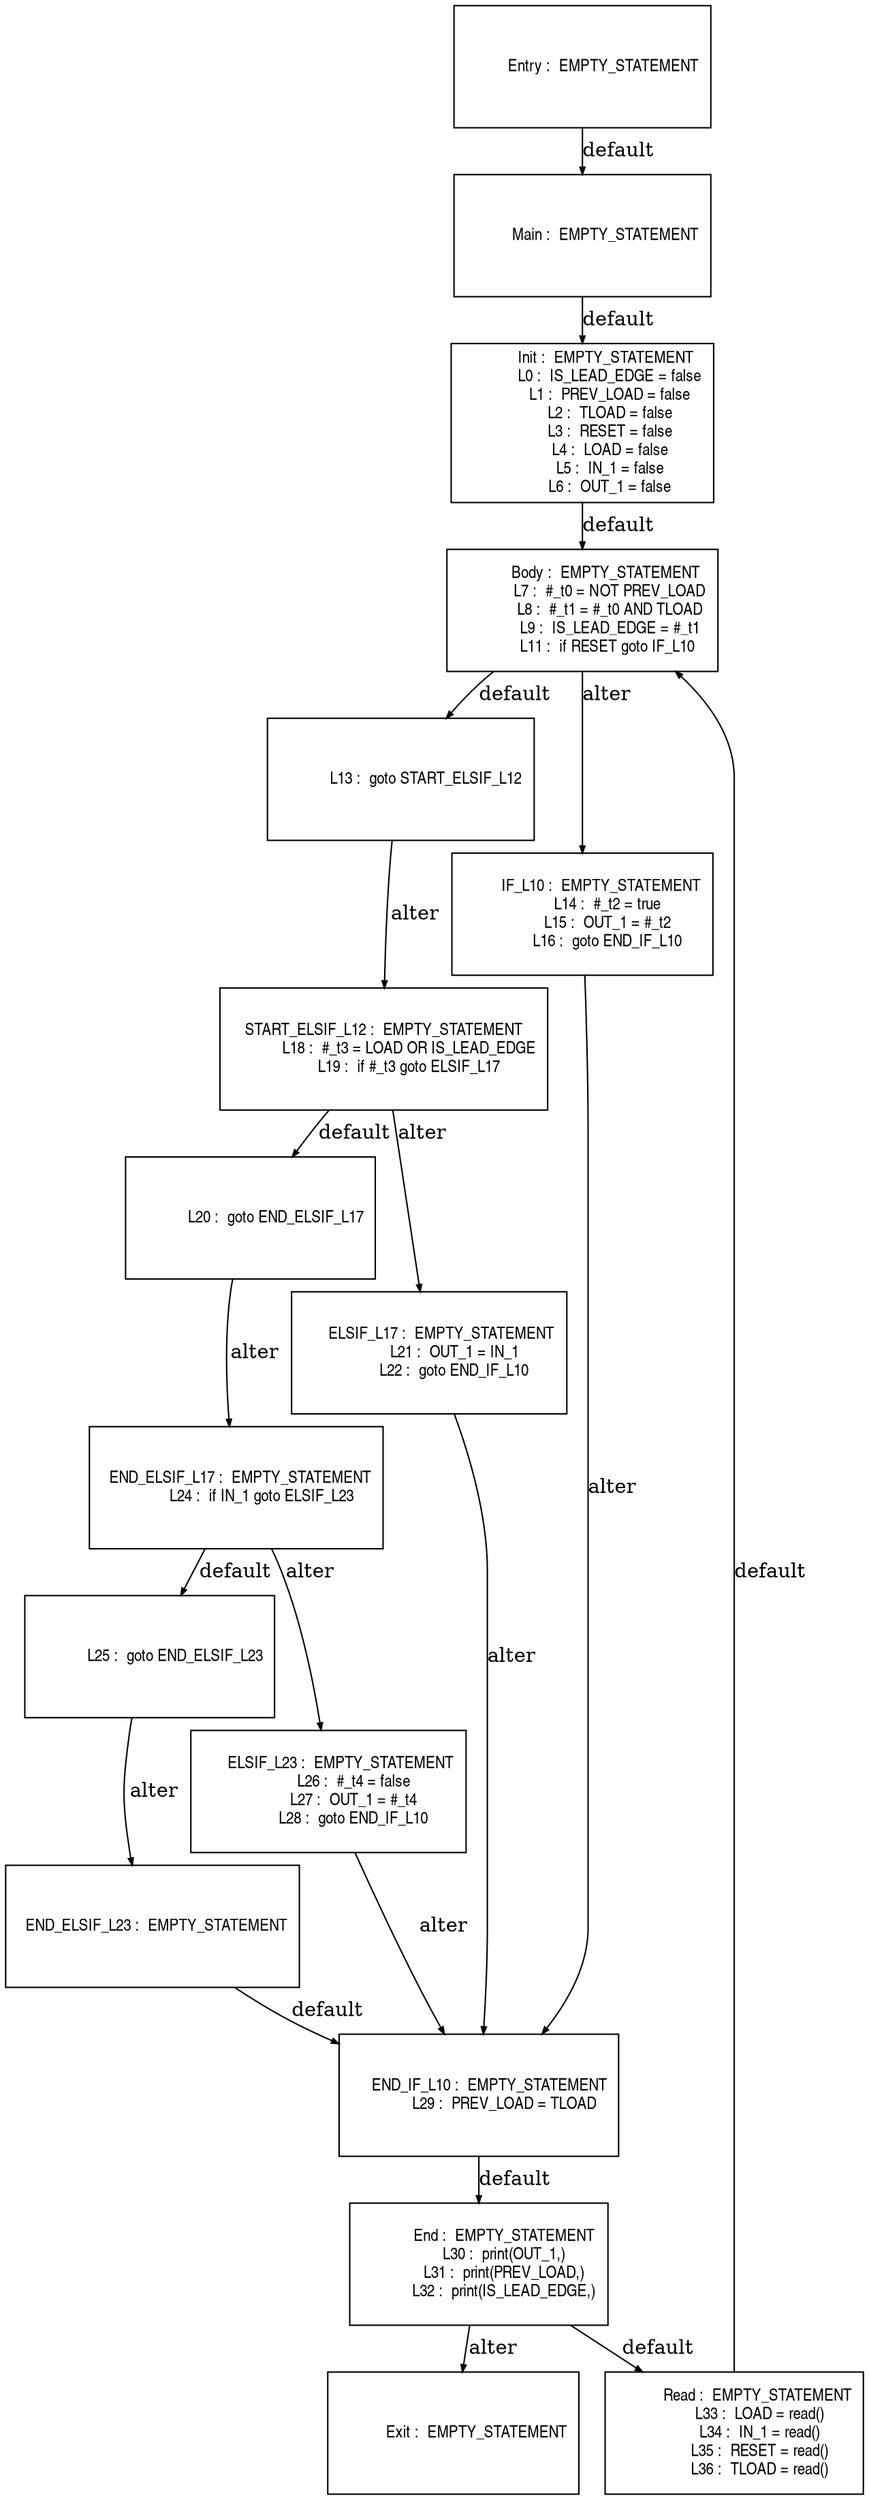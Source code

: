 digraph G {
  ranksep=.25;
  edge [arrowsize=.5]
  node [shape=rectangle, fontname="ArialNarrow",
        fontsize=12,  height=1.2];
  "           Main :  EMPTY_STATEMENT
"; "           Init :  EMPTY_STATEMENT
             L0 :  IS_LEAD_EDGE = false
             L1 :  PREV_LOAD = false
             L2 :  TLOAD = false
             L3 :  RESET = false
             L4 :  LOAD = false
             L5 :  IN_1 = false
             L6 :  OUT_1 = false
"; "           Body :  EMPTY_STATEMENT
             L7 :  #_t0 = NOT PREV_LOAD
             L8 :  #_t1 = #_t0 AND TLOAD
             L9 :  IS_LEAD_EDGE = #_t1
            L11 :  if RESET goto IF_L10
"; "            L13 :  goto START_ELSIF_L12
"; "         IF_L10 :  EMPTY_STATEMENT
            L14 :  #_t2 = true
            L15 :  OUT_1 = #_t2
            L16 :  goto END_IF_L10
"; "START_ELSIF_L12 :  EMPTY_STATEMENT
            L18 :  #_t3 = LOAD OR IS_LEAD_EDGE
            L19 :  if #_t3 goto ELSIF_L17
"; "            L20 :  goto END_ELSIF_L17
"; "      ELSIF_L17 :  EMPTY_STATEMENT
            L21 :  OUT_1 = IN_1
            L22 :  goto END_IF_L10
"; "  END_ELSIF_L17 :  EMPTY_STATEMENT
            L24 :  if IN_1 goto ELSIF_L23
"; "            L25 :  goto END_ELSIF_L23
"; "      ELSIF_L23 :  EMPTY_STATEMENT
            L26 :  #_t4 = false
            L27 :  OUT_1 = #_t4
            L28 :  goto END_IF_L10
"; "  END_ELSIF_L23 :  EMPTY_STATEMENT
"; "     END_IF_L10 :  EMPTY_STATEMENT
            L29 :  PREV_LOAD = TLOAD
"; "          Entry :  EMPTY_STATEMENT
"; "            End :  EMPTY_STATEMENT
            L30 :  print(OUT_1,)
            L31 :  print(PREV_LOAD,)
            L32 :  print(IS_LEAD_EDGE,)
"; "           Exit :  EMPTY_STATEMENT
"; "           Read :  EMPTY_STATEMENT
            L33 :  LOAD = read()
            L34 :  IN_1 = read()
            L35 :  RESET = read()
            L36 :  TLOAD = read()
"; 
  "           Main :  EMPTY_STATEMENT
" -> "           Init :  EMPTY_STATEMENT
             L0 :  IS_LEAD_EDGE = false
             L1 :  PREV_LOAD = false
             L2 :  TLOAD = false
             L3 :  RESET = false
             L4 :  LOAD = false
             L5 :  IN_1 = false
             L6 :  OUT_1 = false
"  [label="default"];
  "           Init :  EMPTY_STATEMENT
             L0 :  IS_LEAD_EDGE = false
             L1 :  PREV_LOAD = false
             L2 :  TLOAD = false
             L3 :  RESET = false
             L4 :  LOAD = false
             L5 :  IN_1 = false
             L6 :  OUT_1 = false
" -> "           Body :  EMPTY_STATEMENT
             L7 :  #_t0 = NOT PREV_LOAD
             L8 :  #_t1 = #_t0 AND TLOAD
             L9 :  IS_LEAD_EDGE = #_t1
            L11 :  if RESET goto IF_L10
"  [label="default"];
  "           Body :  EMPTY_STATEMENT
             L7 :  #_t0 = NOT PREV_LOAD
             L8 :  #_t1 = #_t0 AND TLOAD
             L9 :  IS_LEAD_EDGE = #_t1
            L11 :  if RESET goto IF_L10
" -> "            L13 :  goto START_ELSIF_L12
"  [label="default"];
  "           Body :  EMPTY_STATEMENT
             L7 :  #_t0 = NOT PREV_LOAD
             L8 :  #_t1 = #_t0 AND TLOAD
             L9 :  IS_LEAD_EDGE = #_t1
            L11 :  if RESET goto IF_L10
" -> "         IF_L10 :  EMPTY_STATEMENT
            L14 :  #_t2 = true
            L15 :  OUT_1 = #_t2
            L16 :  goto END_IF_L10
"  [label="alter"];
  "            L13 :  goto START_ELSIF_L12
" -> "START_ELSIF_L12 :  EMPTY_STATEMENT
            L18 :  #_t3 = LOAD OR IS_LEAD_EDGE
            L19 :  if #_t3 goto ELSIF_L17
"  [label="alter"];
  "         IF_L10 :  EMPTY_STATEMENT
            L14 :  #_t2 = true
            L15 :  OUT_1 = #_t2
            L16 :  goto END_IF_L10
" -> "     END_IF_L10 :  EMPTY_STATEMENT
            L29 :  PREV_LOAD = TLOAD
"  [label="alter"];
  "START_ELSIF_L12 :  EMPTY_STATEMENT
            L18 :  #_t3 = LOAD OR IS_LEAD_EDGE
            L19 :  if #_t3 goto ELSIF_L17
" -> "            L20 :  goto END_ELSIF_L17
"  [label="default"];
  "START_ELSIF_L12 :  EMPTY_STATEMENT
            L18 :  #_t3 = LOAD OR IS_LEAD_EDGE
            L19 :  if #_t3 goto ELSIF_L17
" -> "      ELSIF_L17 :  EMPTY_STATEMENT
            L21 :  OUT_1 = IN_1
            L22 :  goto END_IF_L10
"  [label="alter"];
  "            L20 :  goto END_ELSIF_L17
" -> "  END_ELSIF_L17 :  EMPTY_STATEMENT
            L24 :  if IN_1 goto ELSIF_L23
"  [label="alter"];
  "      ELSIF_L17 :  EMPTY_STATEMENT
            L21 :  OUT_1 = IN_1
            L22 :  goto END_IF_L10
" -> "     END_IF_L10 :  EMPTY_STATEMENT
            L29 :  PREV_LOAD = TLOAD
"  [label="alter"];
  "  END_ELSIF_L17 :  EMPTY_STATEMENT
            L24 :  if IN_1 goto ELSIF_L23
" -> "            L25 :  goto END_ELSIF_L23
"  [label="default"];
  "  END_ELSIF_L17 :  EMPTY_STATEMENT
            L24 :  if IN_1 goto ELSIF_L23
" -> "      ELSIF_L23 :  EMPTY_STATEMENT
            L26 :  #_t4 = false
            L27 :  OUT_1 = #_t4
            L28 :  goto END_IF_L10
"  [label="alter"];
  "            L25 :  goto END_ELSIF_L23
" -> "  END_ELSIF_L23 :  EMPTY_STATEMENT
"  [label="alter"];
  "      ELSIF_L23 :  EMPTY_STATEMENT
            L26 :  #_t4 = false
            L27 :  OUT_1 = #_t4
            L28 :  goto END_IF_L10
" -> "     END_IF_L10 :  EMPTY_STATEMENT
            L29 :  PREV_LOAD = TLOAD
"  [label="alter"];
  "  END_ELSIF_L23 :  EMPTY_STATEMENT
" -> "     END_IF_L10 :  EMPTY_STATEMENT
            L29 :  PREV_LOAD = TLOAD
"  [label="default"];
  "     END_IF_L10 :  EMPTY_STATEMENT
            L29 :  PREV_LOAD = TLOAD
" -> "            End :  EMPTY_STATEMENT
            L30 :  print(OUT_1,)
            L31 :  print(PREV_LOAD,)
            L32 :  print(IS_LEAD_EDGE,)
"  [label="default"];
  "          Entry :  EMPTY_STATEMENT
" -> "           Main :  EMPTY_STATEMENT
"  [label="default"];
  "            End :  EMPTY_STATEMENT
            L30 :  print(OUT_1,)
            L31 :  print(PREV_LOAD,)
            L32 :  print(IS_LEAD_EDGE,)
" -> "           Read :  EMPTY_STATEMENT
            L33 :  LOAD = read()
            L34 :  IN_1 = read()
            L35 :  RESET = read()
            L36 :  TLOAD = read()
"  [label="default"];
  "            End :  EMPTY_STATEMENT
            L30 :  print(OUT_1,)
            L31 :  print(PREV_LOAD,)
            L32 :  print(IS_LEAD_EDGE,)
" -> "           Exit :  EMPTY_STATEMENT
"  [label="alter"];
  "           Read :  EMPTY_STATEMENT
            L33 :  LOAD = read()
            L34 :  IN_1 = read()
            L35 :  RESET = read()
            L36 :  TLOAD = read()
" -> "           Body :  EMPTY_STATEMENT
             L7 :  #_t0 = NOT PREV_LOAD
             L8 :  #_t1 = #_t0 AND TLOAD
             L9 :  IS_LEAD_EDGE = #_t1
            L11 :  if RESET goto IF_L10
"  [label="default"];
}
